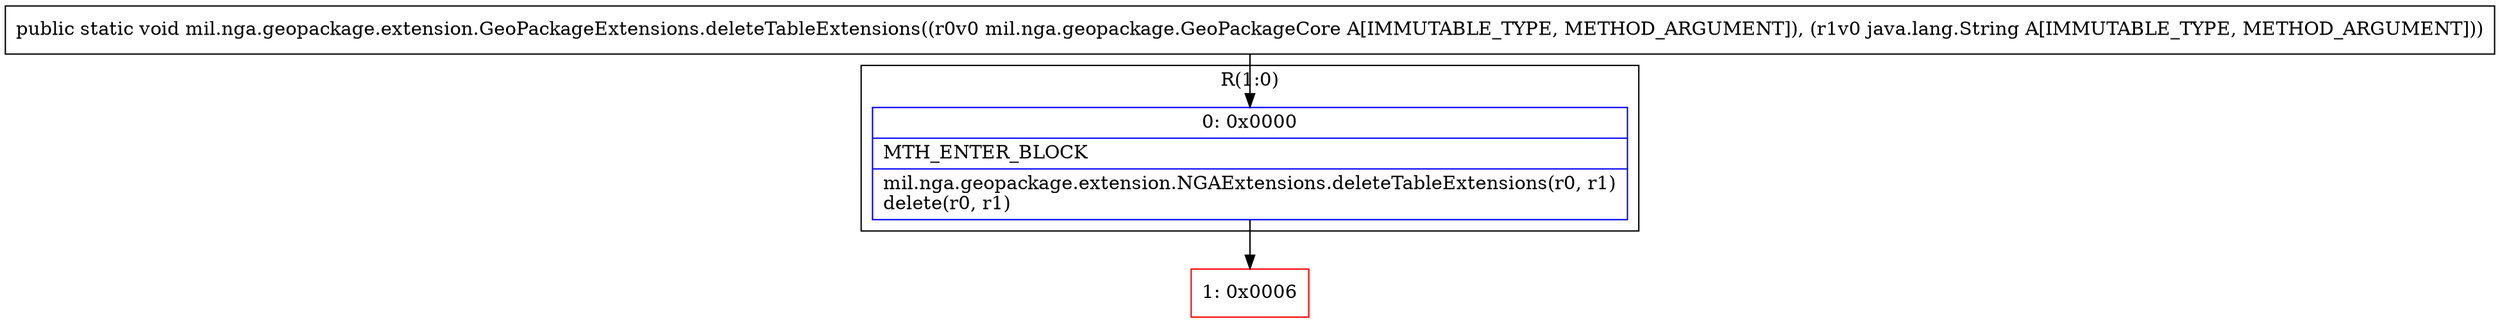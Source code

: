 digraph "CFG formil.nga.geopackage.extension.GeoPackageExtensions.deleteTableExtensions(Lmil\/nga\/geopackage\/GeoPackageCore;Ljava\/lang\/String;)V" {
subgraph cluster_Region_1562823315 {
label = "R(1:0)";
node [shape=record,color=blue];
Node_0 [shape=record,label="{0\:\ 0x0000|MTH_ENTER_BLOCK\l|mil.nga.geopackage.extension.NGAExtensions.deleteTableExtensions(r0, r1)\ldelete(r0, r1)\l}"];
}
Node_1 [shape=record,color=red,label="{1\:\ 0x0006}"];
MethodNode[shape=record,label="{public static void mil.nga.geopackage.extension.GeoPackageExtensions.deleteTableExtensions((r0v0 mil.nga.geopackage.GeoPackageCore A[IMMUTABLE_TYPE, METHOD_ARGUMENT]), (r1v0 java.lang.String A[IMMUTABLE_TYPE, METHOD_ARGUMENT])) }"];
MethodNode -> Node_0;
Node_0 -> Node_1;
}

